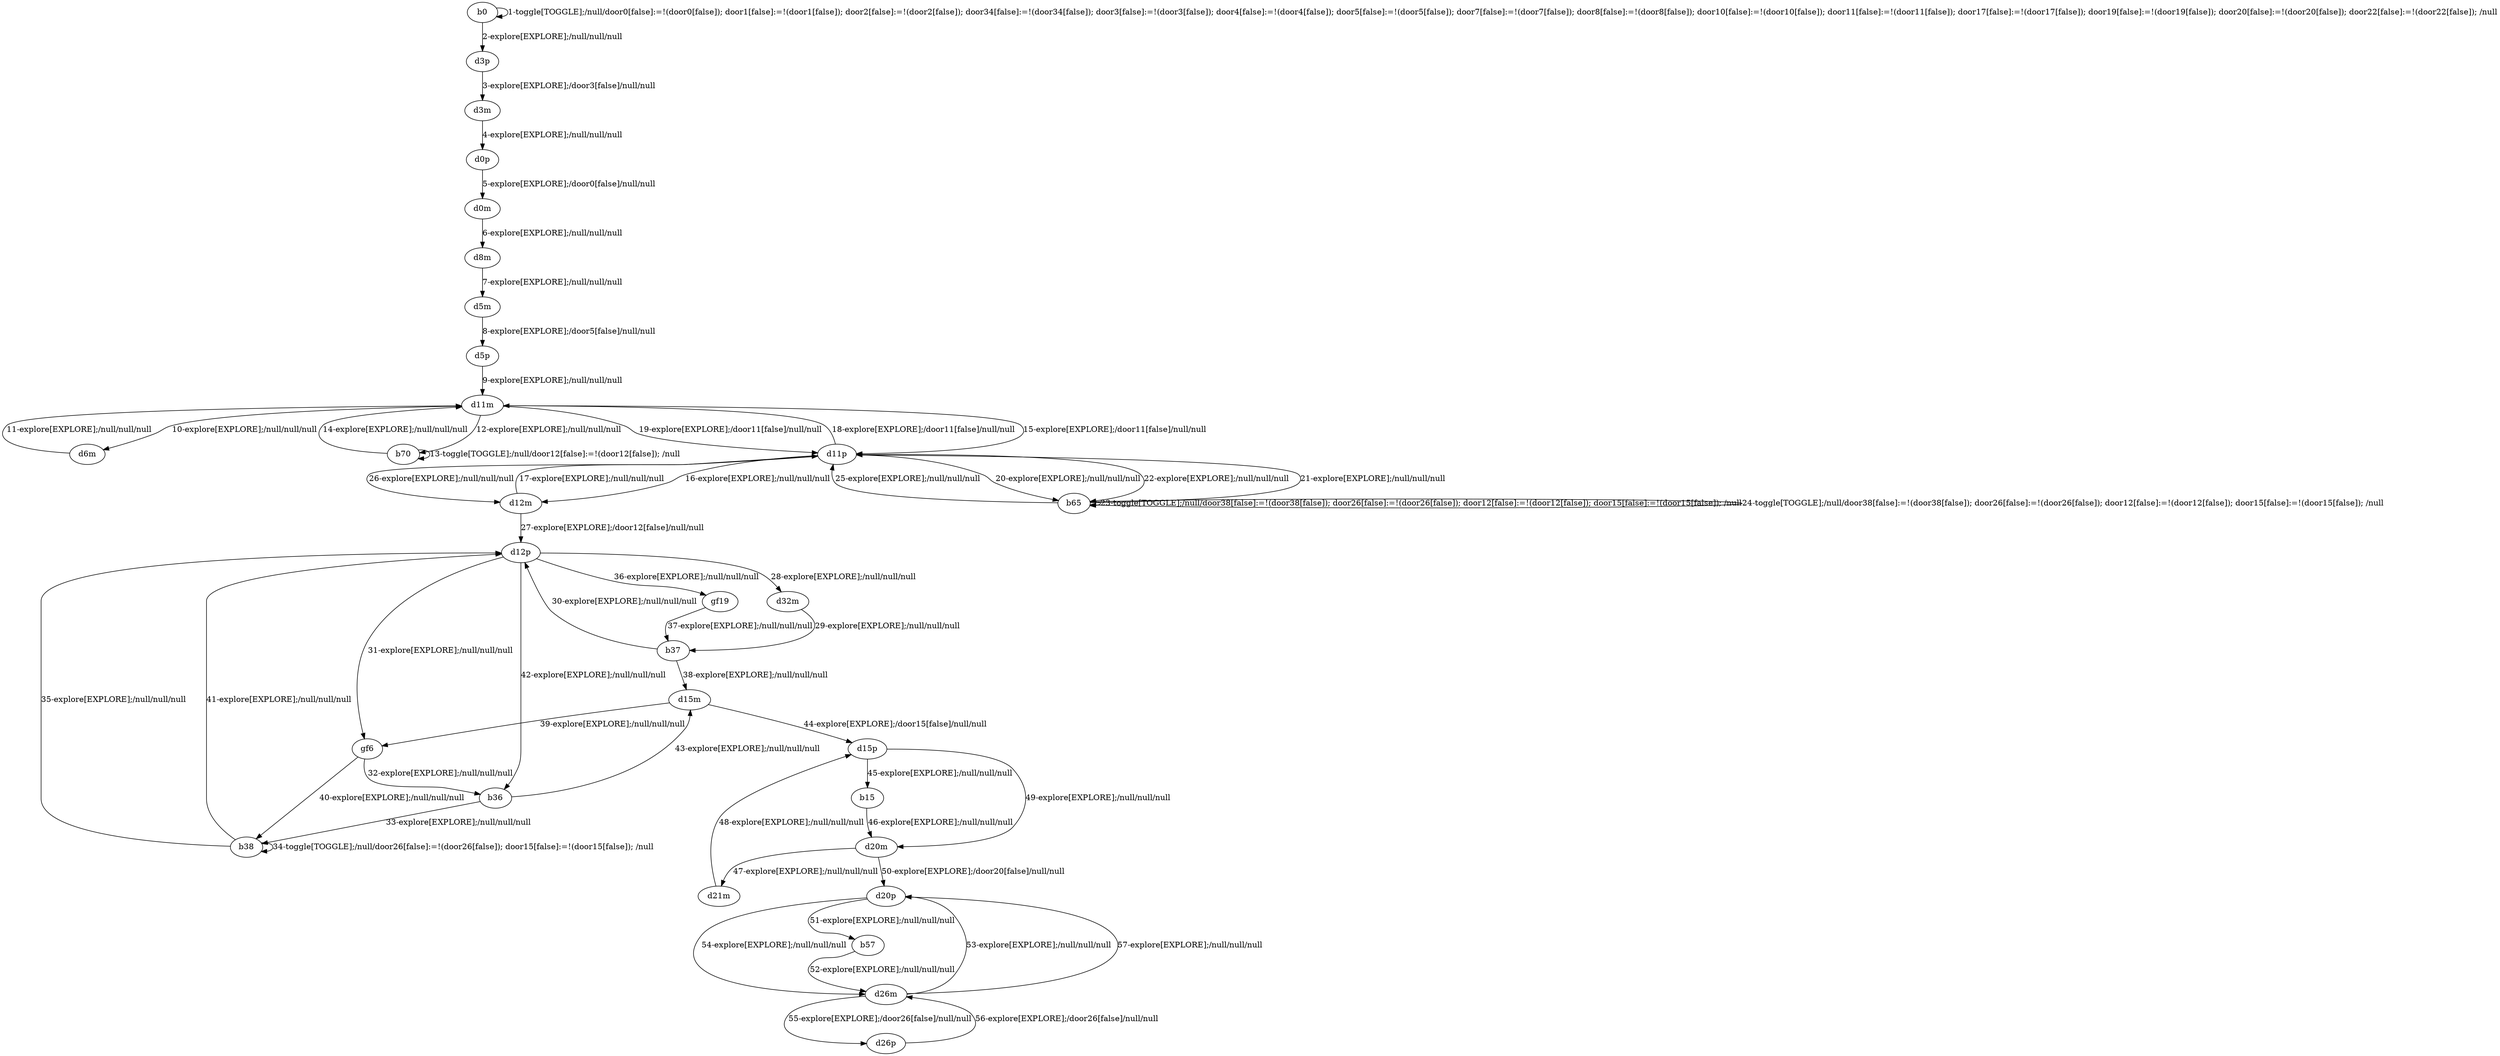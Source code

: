 # Total number of goals covered by this test: 1
# d26p --> d26m

digraph g {
"b0" -> "b0" [label = "1-toggle[TOGGLE];/null/door0[false]:=!(door0[false]); door1[false]:=!(door1[false]); door2[false]:=!(door2[false]); door34[false]:=!(door34[false]); door3[false]:=!(door3[false]); door4[false]:=!(door4[false]); door5[false]:=!(door5[false]); door7[false]:=!(door7[false]); door8[false]:=!(door8[false]); door10[false]:=!(door10[false]); door11[false]:=!(door11[false]); door17[false]:=!(door17[false]); door19[false]:=!(door19[false]); door20[false]:=!(door20[false]); door22[false]:=!(door22[false]); /null"];
"b0" -> "d3p" [label = "2-explore[EXPLORE];/null/null/null"];
"d3p" -> "d3m" [label = "3-explore[EXPLORE];/door3[false]/null/null"];
"d3m" -> "d0p" [label = "4-explore[EXPLORE];/null/null/null"];
"d0p" -> "d0m" [label = "5-explore[EXPLORE];/door0[false]/null/null"];
"d0m" -> "d8m" [label = "6-explore[EXPLORE];/null/null/null"];
"d8m" -> "d5m" [label = "7-explore[EXPLORE];/null/null/null"];
"d5m" -> "d5p" [label = "8-explore[EXPLORE];/door5[false]/null/null"];
"d5p" -> "d11m" [label = "9-explore[EXPLORE];/null/null/null"];
"d11m" -> "d6m" [label = "10-explore[EXPLORE];/null/null/null"];
"d6m" -> "d11m" [label = "11-explore[EXPLORE];/null/null/null"];
"d11m" -> "b70" [label = "12-explore[EXPLORE];/null/null/null"];
"b70" -> "b70" [label = "13-toggle[TOGGLE];/null/door12[false]:=!(door12[false]); /null"];
"b70" -> "d11m" [label = "14-explore[EXPLORE];/null/null/null"];
"d11m" -> "d11p" [label = "15-explore[EXPLORE];/door11[false]/null/null"];
"d11p" -> "d12m" [label = "16-explore[EXPLORE];/null/null/null"];
"d12m" -> "d11p" [label = "17-explore[EXPLORE];/null/null/null"];
"d11p" -> "d11m" [label = "18-explore[EXPLORE];/door11[false]/null/null"];
"d11m" -> "d11p" [label = "19-explore[EXPLORE];/door11[false]/null/null"];
"d11p" -> "b65" [label = "20-explore[EXPLORE];/null/null/null"];
"b65" -> "d11p" [label = "21-explore[EXPLORE];/null/null/null"];
"d11p" -> "b65" [label = "22-explore[EXPLORE];/null/null/null"];
"b65" -> "b65" [label = "23-toggle[TOGGLE];/null/door38[false]:=!(door38[false]); door26[false]:=!(door26[false]); door12[false]:=!(door12[false]); door15[false]:=!(door15[false]); /null"];
"b65" -> "b65" [label = "24-toggle[TOGGLE];/null/door38[false]:=!(door38[false]); door26[false]:=!(door26[false]); door12[false]:=!(door12[false]); door15[false]:=!(door15[false]); /null"];
"b65" -> "d11p" [label = "25-explore[EXPLORE];/null/null/null"];
"d11p" -> "d12m" [label = "26-explore[EXPLORE];/null/null/null"];
"d12m" -> "d12p" [label = "27-explore[EXPLORE];/door12[false]/null/null"];
"d12p" -> "d32m" [label = "28-explore[EXPLORE];/null/null/null"];
"d32m" -> "b37" [label = "29-explore[EXPLORE];/null/null/null"];
"b37" -> "d12p" [label = "30-explore[EXPLORE];/null/null/null"];
"d12p" -> "gf6" [label = "31-explore[EXPLORE];/null/null/null"];
"gf6" -> "b36" [label = "32-explore[EXPLORE];/null/null/null"];
"b36" -> "b38" [label = "33-explore[EXPLORE];/null/null/null"];
"b38" -> "b38" [label = "34-toggle[TOGGLE];/null/door26[false]:=!(door26[false]); door15[false]:=!(door15[false]); /null"];
"b38" -> "d12p" [label = "35-explore[EXPLORE];/null/null/null"];
"d12p" -> "gf19" [label = "36-explore[EXPLORE];/null/null/null"];
"gf19" -> "b37" [label = "37-explore[EXPLORE];/null/null/null"];
"b37" -> "d15m" [label = "38-explore[EXPLORE];/null/null/null"];
"d15m" -> "gf6" [label = "39-explore[EXPLORE];/null/null/null"];
"gf6" -> "b38" [label = "40-explore[EXPLORE];/null/null/null"];
"b38" -> "d12p" [label = "41-explore[EXPLORE];/null/null/null"];
"d12p" -> "b36" [label = "42-explore[EXPLORE];/null/null/null"];
"b36" -> "d15m" [label = "43-explore[EXPLORE];/null/null/null"];
"d15m" -> "d15p" [label = "44-explore[EXPLORE];/door15[false]/null/null"];
"d15p" -> "b15" [label = "45-explore[EXPLORE];/null/null/null"];
"b15" -> "d20m" [label = "46-explore[EXPLORE];/null/null/null"];
"d20m" -> "d21m" [label = "47-explore[EXPLORE];/null/null/null"];
"d21m" -> "d15p" [label = "48-explore[EXPLORE];/null/null/null"];
"d15p" -> "d20m" [label = "49-explore[EXPLORE];/null/null/null"];
"d20m" -> "d20p" [label = "50-explore[EXPLORE];/door20[false]/null/null"];
"d20p" -> "b57" [label = "51-explore[EXPLORE];/null/null/null"];
"b57" -> "d26m" [label = "52-explore[EXPLORE];/null/null/null"];
"d26m" -> "d20p" [label = "53-explore[EXPLORE];/null/null/null"];
"d20p" -> "d26m" [label = "54-explore[EXPLORE];/null/null/null"];
"d26m" -> "d26p" [label = "55-explore[EXPLORE];/door26[false]/null/null"];
"d26p" -> "d26m" [label = "56-explore[EXPLORE];/door26[false]/null/null"];
"d26m" -> "d20p" [label = "57-explore[EXPLORE];/null/null/null"];
}